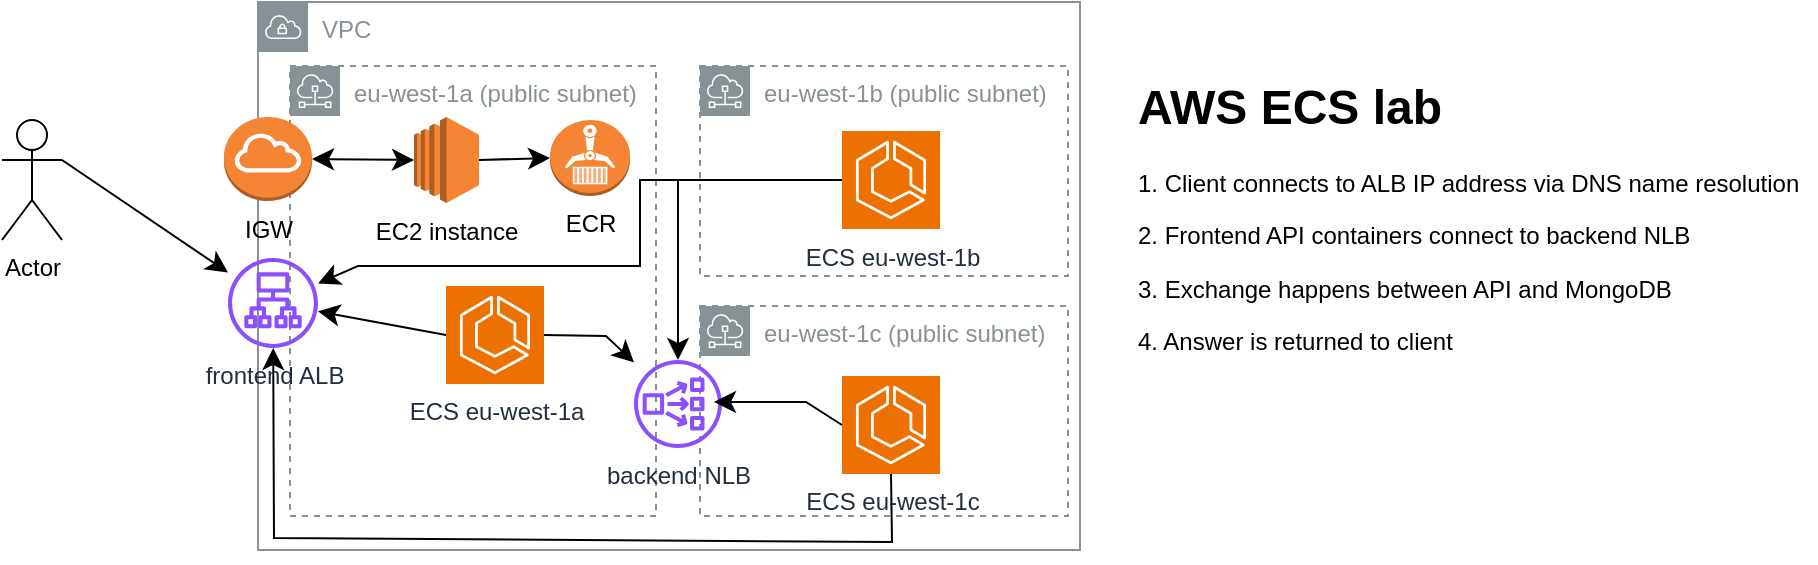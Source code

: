 <mxfile version="28.1.1">
  <diagram name="Page-1" id="YO6fI4UiuW-zHiKsXfEC">
    <mxGraphModel dx="825" dy="959" grid="0" gridSize="10" guides="1" tooltips="1" connect="1" arrows="1" fold="1" page="1" pageScale="1" pageWidth="1000" pageHeight="400" math="0" shadow="0">
      <root>
        <mxCell id="0" />
        <mxCell id="1" parent="0" />
        <mxCell id="ppNzNEcFW-80UwDM_199-4" value="VPC" style="sketch=0;outlineConnect=0;gradientColor=none;html=1;whiteSpace=wrap;fontSize=12;fontStyle=0;shape=mxgraph.aws4.group;grIcon=mxgraph.aws4.group_vpc;strokeColor=#879196;fillColor=none;verticalAlign=top;align=left;spacingLeft=30;fontColor=#879196;dashed=0;" parent="1" vertex="1">
          <mxGeometry x="177" y="47" width="411" height="274" as="geometry" />
        </mxCell>
        <mxCell id="hcU1NdmVcPLGLA-G1CI4-4" value="eu-west-1c (public subnet)" style="sketch=0;outlineConnect=0;gradientColor=none;html=1;whiteSpace=wrap;fontSize=12;fontStyle=0;shape=mxgraph.aws4.group;grIcon=mxgraph.aws4.group_subnet;strokeColor=#879196;fillColor=none;verticalAlign=top;align=left;spacingLeft=30;fontColor=#879196;dashed=1;" vertex="1" parent="1">
          <mxGeometry x="398" y="199" width="184" height="105" as="geometry" />
        </mxCell>
        <mxCell id="ppNzNEcFW-80UwDM_199-7" value="eu-west-1b (public subnet)" style="sketch=0;outlineConnect=0;gradientColor=none;html=1;whiteSpace=wrap;fontSize=12;fontStyle=0;shape=mxgraph.aws4.group;grIcon=mxgraph.aws4.group_subnet;strokeColor=#879196;fillColor=none;verticalAlign=top;align=left;spacingLeft=30;fontColor=#879196;dashed=1;" parent="1" vertex="1">
          <mxGeometry x="398" y="79" width="184" height="105" as="geometry" />
        </mxCell>
        <mxCell id="ppNzNEcFW-80UwDM_199-5" value="eu-west-1a (public subnet)" style="sketch=0;outlineConnect=0;gradientColor=none;html=1;whiteSpace=wrap;fontSize=12;fontStyle=0;shape=mxgraph.aws4.group;grIcon=mxgraph.aws4.group_subnet;strokeColor=#879196;fillColor=none;verticalAlign=top;align=left;spacingLeft=30;fontColor=#879196;dashed=1;" parent="1" vertex="1">
          <mxGeometry x="193" y="79" width="183" height="225" as="geometry" />
        </mxCell>
        <mxCell id="aBk0e4fkvTpgOlKFJHKp-1" value="Actor" style="shape=umlActor;verticalLabelPosition=bottom;verticalAlign=top;html=1;outlineConnect=0;" parent="1" vertex="1">
          <mxGeometry x="49" y="106" width="30" height="60" as="geometry" />
        </mxCell>
        <mxCell id="aBk0e4fkvTpgOlKFJHKp-3" value="" style="endArrow=classic;html=1;rounded=0;fontSize=12;startSize=8;endSize=8;curved=1;exitX=1;exitY=0.333;exitDx=0;exitDy=0;exitPerimeter=0;" parent="1" source="aBk0e4fkvTpgOlKFJHKp-1" target="hcU1NdmVcPLGLA-G1CI4-7" edge="1">
          <mxGeometry width="50" height="50" relative="1" as="geometry">
            <mxPoint x="109" y="126" as="sourcePoint" />
            <mxPoint x="130" y="127" as="targetPoint" />
          </mxGeometry>
        </mxCell>
        <mxCell id="aBk0e4fkvTpgOlKFJHKp-8" value="&lt;h1 style=&quot;margin-top: 0px;&quot;&gt;AWS ECS lab&lt;br&gt;&lt;/h1&gt;&lt;p&gt;1. Client connects to ALB IP address via DNS name resolution&lt;br&gt;&lt;/p&gt;&lt;p&gt;2. Frontend API containers connect to backend NLB&lt;br&gt;&lt;/p&gt;&lt;p&gt;3. Exchange happens between API and MongoDB&lt;br&gt;&lt;/p&gt;&lt;p&gt;4. Answer is returned to client&lt;br&gt;&lt;/p&gt;" style="text;html=1;whiteSpace=wrap;overflow=hidden;rounded=0;" parent="1" vertex="1">
          <mxGeometry x="615" y="79" width="341" height="180" as="geometry" />
        </mxCell>
        <mxCell id="faw6b0mYo4fymj4pTFK4-3" value="" style="endArrow=classic;html=1;rounded=0;fontSize=12;startSize=8;endSize=8;curved=1;exitX=1;exitY=0.5;exitDx=0;exitDy=0;exitPerimeter=0;startArrow=classic;startFill=1;entryX=0;entryY=0.5;entryDx=0;entryDy=0;entryPerimeter=0;" parent="1" source="faw6b0mYo4fymj4pTFK4-1" edge="1" target="ppNzNEcFW-80UwDM_199-3">
          <mxGeometry width="50" height="50" relative="1" as="geometry">
            <mxPoint x="150" y="299" as="sourcePoint" />
            <mxPoint x="236" y="126" as="targetPoint" />
          </mxGeometry>
        </mxCell>
        <mxCell id="ppNzNEcFW-80UwDM_199-3" value="EC2 instance" style="outlineConnect=0;dashed=0;verticalLabelPosition=bottom;verticalAlign=top;align=center;html=1;shape=mxgraph.aws3.ec2;fillColor=#F58534;gradientColor=none;" parent="1" vertex="1">
          <mxGeometry x="255" y="104.5" width="32.5" height="43" as="geometry" />
        </mxCell>
        <mxCell id="hcU1NdmVcPLGLA-G1CI4-1" value="ECS eu-west-1a" style="sketch=0;points=[[0,0,0],[0.25,0,0],[0.5,0,0],[0.75,0,0],[1,0,0],[0,1,0],[0.25,1,0],[0.5,1,0],[0.75,1,0],[1,1,0],[0,0.25,0],[0,0.5,0],[0,0.75,0],[1,0.25,0],[1,0.5,0],[1,0.75,0]];outlineConnect=0;fontColor=#232F3E;fillColor=#ED7100;strokeColor=#ffffff;dashed=0;verticalLabelPosition=bottom;verticalAlign=top;align=center;html=1;fontSize=12;fontStyle=0;aspect=fixed;shape=mxgraph.aws4.resourceIcon;resIcon=mxgraph.aws4.ecs;" vertex="1" parent="1">
          <mxGeometry x="271" y="189" width="49" height="49" as="geometry" />
        </mxCell>
        <mxCell id="hcU1NdmVcPLGLA-G1CI4-2" value="ECS eu-west-1b" style="sketch=0;points=[[0,0,0],[0.25,0,0],[0.5,0,0],[0.75,0,0],[1,0,0],[0,1,0],[0.25,1,0],[0.5,1,0],[0.75,1,0],[1,1,0],[0,0.25,0],[0,0.5,0],[0,0.75,0],[1,0.25,0],[1,0.5,0],[1,0.75,0]];outlineConnect=0;fontColor=#232F3E;fillColor=#ED7100;strokeColor=#ffffff;dashed=0;verticalLabelPosition=bottom;verticalAlign=top;align=center;html=1;fontSize=12;fontStyle=0;aspect=fixed;shape=mxgraph.aws4.resourceIcon;resIcon=mxgraph.aws4.ecs;" vertex="1" parent="1">
          <mxGeometry x="469" y="111.5" width="49" height="49" as="geometry" />
        </mxCell>
        <mxCell id="hcU1NdmVcPLGLA-G1CI4-5" value="ECS eu-west-1c" style="sketch=0;points=[[0,0,0],[0.25,0,0],[0.5,0,0],[0.75,0,0],[1,0,0],[0,1,0],[0.25,1,0],[0.5,1,0],[0.75,1,0],[1,1,0],[0,0.25,0],[0,0.5,0],[0,0.75,0],[1,0.25,0],[1,0.5,0],[1,0.75,0]];outlineConnect=0;fontColor=#232F3E;fillColor=#ED7100;strokeColor=#ffffff;dashed=0;verticalLabelPosition=bottom;verticalAlign=top;align=center;html=1;fontSize=12;fontStyle=0;aspect=fixed;shape=mxgraph.aws4.resourceIcon;resIcon=mxgraph.aws4.ecs;" vertex="1" parent="1">
          <mxGeometry x="469" y="234" width="49" height="49" as="geometry" />
        </mxCell>
        <mxCell id="hcU1NdmVcPLGLA-G1CI4-6" value="backend NLB" style="sketch=0;outlineConnect=0;fontColor=#232F3E;gradientColor=none;fillColor=#8C4FFF;strokeColor=none;dashed=0;verticalLabelPosition=bottom;verticalAlign=top;align=center;html=1;fontSize=12;fontStyle=0;aspect=fixed;pointerEvents=1;shape=mxgraph.aws4.network_load_balancer;" vertex="1" parent="1">
          <mxGeometry x="365" y="226" width="44" height="44" as="geometry" />
        </mxCell>
        <mxCell id="hcU1NdmVcPLGLA-G1CI4-8" value="" style="endArrow=classic;html=1;rounded=0;fontSize=12;startSize=8;endSize=8;curved=0;exitX=1;exitY=0.5;exitDx=0;exitDy=0;exitPerimeter=0;" edge="1" parent="1" source="hcU1NdmVcPLGLA-G1CI4-1" target="hcU1NdmVcPLGLA-G1CI4-6">
          <mxGeometry width="50" height="50" relative="1" as="geometry">
            <mxPoint x="307" y="412" as="sourcePoint" />
            <mxPoint x="357" y="362" as="targetPoint" />
            <Array as="points">
              <mxPoint x="351" y="214" />
            </Array>
          </mxGeometry>
        </mxCell>
        <mxCell id="hcU1NdmVcPLGLA-G1CI4-9" value="" style="endArrow=classic;html=1;rounded=0;fontSize=12;startSize=8;endSize=8;curved=0;exitX=0;exitY=0.5;exitDx=0;exitDy=0;exitPerimeter=0;entryX=0.909;entryY=0.477;entryDx=0;entryDy=0;entryPerimeter=0;" edge="1" parent="1" source="hcU1NdmVcPLGLA-G1CI4-5" target="hcU1NdmVcPLGLA-G1CI4-6">
          <mxGeometry width="50" height="50" relative="1" as="geometry">
            <mxPoint x="444" y="352" as="sourcePoint" />
            <mxPoint x="474" y="433" as="targetPoint" />
            <Array as="points">
              <mxPoint x="451" y="247" />
            </Array>
          </mxGeometry>
        </mxCell>
        <mxCell id="hcU1NdmVcPLGLA-G1CI4-10" value="" style="endArrow=classic;html=1;rounded=0;fontSize=12;startSize=8;endSize=8;curved=0;exitX=0;exitY=0.5;exitDx=0;exitDy=0;exitPerimeter=0;" edge="1" parent="1" source="hcU1NdmVcPLGLA-G1CI4-2" target="hcU1NdmVcPLGLA-G1CI4-6">
          <mxGeometry width="50" height="50" relative="1" as="geometry">
            <mxPoint x="347" y="389" as="sourcePoint" />
            <mxPoint x="397" y="339" as="targetPoint" />
            <Array as="points">
              <mxPoint x="387" y="136" />
            </Array>
          </mxGeometry>
        </mxCell>
        <mxCell id="hcU1NdmVcPLGLA-G1CI4-11" value="" style="endArrow=classic;html=1;rounded=0;fontSize=12;startSize=8;endSize=8;curved=0;exitX=0;exitY=0.5;exitDx=0;exitDy=0;exitPerimeter=0;" edge="1" parent="1" source="hcU1NdmVcPLGLA-G1CI4-2" target="hcU1NdmVcPLGLA-G1CI4-7">
          <mxGeometry width="50" height="50" relative="1" as="geometry">
            <mxPoint x="286" y="454" as="sourcePoint" />
            <mxPoint x="336" y="404" as="targetPoint" />
            <Array as="points">
              <mxPoint x="368" y="136" />
              <mxPoint x="368" y="179" />
              <mxPoint x="227" y="179" />
            </Array>
          </mxGeometry>
        </mxCell>
        <mxCell id="hcU1NdmVcPLGLA-G1CI4-13" value="" style="endArrow=classic;html=1;rounded=0;fontSize=12;startSize=8;endSize=8;curved=1;exitX=0;exitY=0.5;exitDx=0;exitDy=0;exitPerimeter=0;" edge="1" parent="1" source="hcU1NdmVcPLGLA-G1CI4-1" target="hcU1NdmVcPLGLA-G1CI4-7">
          <mxGeometry width="50" height="50" relative="1" as="geometry">
            <mxPoint x="254" y="480" as="sourcePoint" />
            <mxPoint x="304" y="430" as="targetPoint" />
          </mxGeometry>
        </mxCell>
        <mxCell id="hcU1NdmVcPLGLA-G1CI4-14" value="" style="endArrow=classic;html=1;rounded=0;fontSize=12;startSize=8;endSize=8;curved=0;exitX=0.5;exitY=1;exitDx=0;exitDy=0;exitPerimeter=0;" edge="1" parent="1" source="hcU1NdmVcPLGLA-G1CI4-5" target="hcU1NdmVcPLGLA-G1CI4-7">
          <mxGeometry width="50" height="50" relative="1" as="geometry">
            <mxPoint x="372" y="392" as="sourcePoint" />
            <mxPoint x="422" y="342" as="targetPoint" />
            <Array as="points">
              <mxPoint x="494" y="317" />
              <mxPoint x="185" y="315" />
            </Array>
          </mxGeometry>
        </mxCell>
        <mxCell id="hcU1NdmVcPLGLA-G1CI4-15" value="ECR" style="outlineConnect=0;dashed=0;verticalLabelPosition=bottom;verticalAlign=top;align=center;html=1;shape=mxgraph.aws3.ecr;fillColor=#F58534;gradientColor=none;" vertex="1" parent="1">
          <mxGeometry x="323" y="106" width="40" height="38" as="geometry" />
        </mxCell>
        <mxCell id="hcU1NdmVcPLGLA-G1CI4-17" value="" style="endArrow=classic;html=1;rounded=0;fontSize=12;startSize=8;endSize=8;curved=1;exitX=1;exitY=0.5;exitDx=0;exitDy=0;exitPerimeter=0;entryX=0;entryY=0.5;entryDx=0;entryDy=0;entryPerimeter=0;" edge="1" parent="1" source="ppNzNEcFW-80UwDM_199-3" target="hcU1NdmVcPLGLA-G1CI4-15">
          <mxGeometry width="50" height="50" relative="1" as="geometry">
            <mxPoint x="301" y="11" as="sourcePoint" />
            <mxPoint x="351" y="-39" as="targetPoint" />
          </mxGeometry>
        </mxCell>
        <mxCell id="faw6b0mYo4fymj4pTFK4-1" value="IGW" style="outlineConnect=0;dashed=0;verticalLabelPosition=bottom;verticalAlign=top;align=center;html=1;shape=mxgraph.aws3.internet_gateway;fillColor=#F58534;gradientColor=none;" parent="1" vertex="1">
          <mxGeometry x="160" y="104.5" width="44" height="42" as="geometry" />
        </mxCell>
        <mxCell id="hcU1NdmVcPLGLA-G1CI4-7" value="frontend ALB" style="sketch=0;outlineConnect=0;fontColor=#232F3E;gradientColor=none;fillColor=#8C4FFF;strokeColor=none;dashed=0;verticalLabelPosition=bottom;verticalAlign=top;align=center;html=1;fontSize=12;fontStyle=0;aspect=fixed;pointerEvents=1;shape=mxgraph.aws4.application_load_balancer;" vertex="1" parent="1">
          <mxGeometry x="162" y="175" width="45" height="45" as="geometry" />
        </mxCell>
      </root>
    </mxGraphModel>
  </diagram>
</mxfile>
